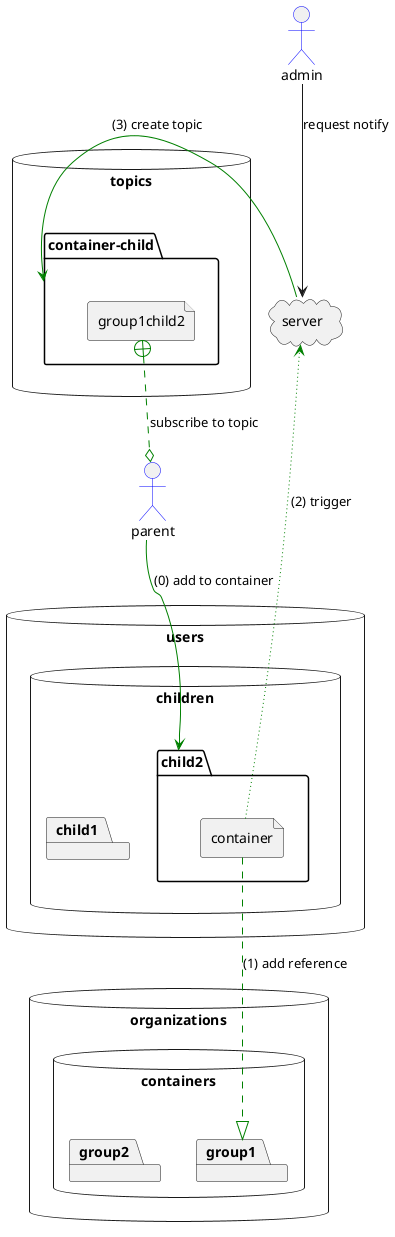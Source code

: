 @startuml

skinparam {
  ActorBorderColor blue
}

cloud server {

}

actor parent
actor admin

database users {

  database children {

    package child1 {

    }

    package child2 {

      file container {

      }

    }

  }

}

database organizations {

  database containers {
    package group1 {

    }

    package group2 {

    }
  }

}

database topics {
  package container-child as containerChild {

    file group1child2 {

    }

  }
}

parent -[#Green]-> child2: (0) add to container
container .[#Green].^ group1: (1) add reference
container ~[#Green]~> server: (2) trigger
server -[#Green]> containerChild: (3) create topic
admin --> server: request notify

group1child2 +.[#Green].o parent: subscribe to topic


@enduml
